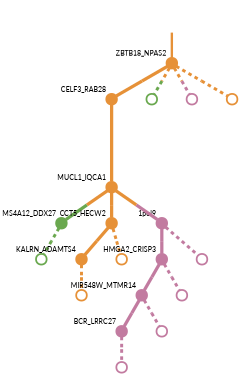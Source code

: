 strict digraph  {
graph[splines=false]; nodesep=0.7; rankdir=TB; ranksep=0.6; forcelabels=true; dpi=600; size=2.5;
0 [color="#e69138ff", fillcolor="#e69138ff", fixedsize=true, fontname=Lato, fontsize="12pt", height="0.25", label="", penwidth=3, shape=circle, style=filled, xlabel=ZBTB18_NPAS2];
3 [color="#e69138ff", fillcolor="#e69138ff", fixedsize=true, fontname=Lato, fontsize="12pt", height="0.25", label="", penwidth=3, shape=circle, style=filled, xlabel=CELF3_RAB28];
10 [color="#6aa84fff", fillcolor="#6aa84fff", fixedsize=true, fontname=Lato, fontsize="12pt", height="0.25", label="", penwidth=3, shape=circle, style=solid, xlabel=""];
12 [color="#c27ba0ff", fillcolor="#c27ba0ff", fixedsize=true, fontname=Lato, fontsize="12pt", height="0.25", label="", penwidth=3, shape=circle, style=solid, xlabel=""];
17 [color="#e69138ff", fillcolor="#e69138ff", fixedsize=true, fontname=Lato, fontsize="12pt", height="0.25", label="", penwidth=3, shape=circle, style=solid, xlabel=""];
1 [color="#e69138ff", fillcolor="#e69138ff", fixedsize=true, fontname=Lato, fontsize="12pt", height="0.25", label="", penwidth=3, shape=circle, style=filled, xlabel=MUCL1_IQCA1];
2 [color="#6aa84fff", fillcolor="#6aa84fff", fixedsize=true, fontname=Lato, fontsize="12pt", height="0.25", label="", penwidth=3, shape=circle, style=filled, xlabel=MS4A12_DDX27];
4 [color="#e69138ff", fillcolor="#e69138ff", fixedsize=true, fontname=Lato, fontsize="12pt", height="0.25", label="", penwidth=3, shape=circle, style=filled, xlabel=CCT5_HECW2];
9 [color="#c27ba0ff", fillcolor="#c27ba0ff", fixedsize=true, fontname=Lato, fontsize="12pt", height="0.25", label="", penwidth=3, shape=circle, style=filled, xlabel="1pol9"];
11 [color="#6aa84fff", fillcolor="#6aa84fff", fixedsize=true, fontname=Lato, fontsize="12pt", height="0.25", label="", penwidth=3, shape=circle, style=solid, xlabel=""];
6 [color="#e69138ff", fillcolor="#e69138ff", fixedsize=true, fontname=Lato, fontsize="12pt", height="0.25", label="", penwidth=3, shape=circle, style=filled, xlabel=KALRN_ADAMTS4];
18 [color="#e69138ff", fillcolor="#e69138ff", fixedsize=true, fontname=Lato, fontsize="12pt", height="0.25", label="", penwidth=3, shape=circle, style=solid, xlabel=""];
5 [color="#c27ba0ff", fillcolor="#c27ba0ff", fixedsize=true, fontname=Lato, fontsize="12pt", height="0.25", label="", penwidth=3, shape=circle, style=filled, xlabel=BCR_LRRC27];
14 [color="#c27ba0ff", fillcolor="#c27ba0ff", fixedsize=true, fontname=Lato, fontsize="12pt", height="0.25", label="", penwidth=3, shape=circle, style=solid, xlabel=""];
19 [color="#e69138ff", fillcolor="#e69138ff", fixedsize=true, fontname=Lato, fontsize="12pt", height="0.25", label="", penwidth=3, shape=circle, style=solid, xlabel=""];
7 [color="#c27ba0ff", fillcolor="#c27ba0ff", fixedsize=true, fontname=Lato, fontsize="12pt", height="0.25", label="", penwidth=3, shape=circle, style=filled, xlabel=HMGA2_CRISP3];
8 [color="#c27ba0ff", fillcolor="#c27ba0ff", fixedsize=true, fontname=Lato, fontsize="12pt", height="0.25", label="", penwidth=3, shape=circle, style=filled, xlabel=MIR548W_MTMR14];
15 [color="#c27ba0ff", fillcolor="#c27ba0ff", fixedsize=true, fontname=Lato, fontsize="12pt", height="0.25", label="", penwidth=3, shape=circle, style=solid, xlabel=""];
16 [color="#c27ba0ff", fillcolor="#c27ba0ff", fixedsize=true, fontname=Lato, fontsize="12pt", height="0.25", label="", penwidth=3, shape=circle, style=solid, xlabel=""];
13 [color="#c27ba0ff", fillcolor="#c27ba0ff", fixedsize=true, fontname=Lato, fontsize="12pt", height="0.25", label="", penwidth=3, shape=circle, style=solid, xlabel=""];
normal [label="", penwidth=3, style=invis, xlabel=ZBTB18_NPAS2];
0 -> 3  [arrowsize=0, color="#e69138ff;0.5:#e69138ff", minlen="1.7636363506317139", penwidth="5.5", style=solid];
0 -> 10  [arrowsize=0, color="#e69138ff;0.5:#6aa84fff", minlen="1.1090909242630005", penwidth=5, style=dashed];
0 -> 12  [arrowsize=0, color="#e69138ff;0.5:#c27ba0ff", minlen="1.1090909242630005", penwidth=5, style=dashed];
0 -> 17  [arrowsize=0, color="#e69138ff;0.5:#e69138ff", minlen="1.1090909242630005", penwidth=5, style=dashed];
3 -> 1  [arrowsize=0, color="#e69138ff;0.5:#e69138ff", minlen="3.0", penwidth="5.5", style=solid];
1 -> 2  [arrowsize=0, color="#e69138ff;0.5:#6aa84fff", minlen="1.8000000715255737", penwidth="5.5", style=solid];
1 -> 4  [arrowsize=0, color="#e69138ff;0.5:#e69138ff", minlen="1.545454502105713", penwidth="5.5", style=solid];
1 -> 9  [arrowsize=0, color="#e69138ff;0.5:#c27ba0ff", minlen="1.1090909242630005", penwidth="5.5", style=solid];
2 -> 11  [arrowsize=0, color="#6aa84fff;0.5:#6aa84fff", minlen="1.1090909242630005", penwidth=5, style=dashed];
4 -> 6  [arrowsize=0, color="#e69138ff;0.5:#e69138ff", minlen="1.218181848526001", penwidth="5.5", style=solid];
4 -> 18  [arrowsize=0, color="#e69138ff;0.5:#e69138ff", minlen="1.1090909242630005", penwidth=5, style=dashed];
9 -> 7  [arrowsize=0, color="#c27ba0ff;0.5:#c27ba0ff", minlen="1.218181848526001", penwidth="5.5", style=solid];
9 -> 13  [arrowsize=0, color="#c27ba0ff;0.5:#c27ba0ff", minlen="1.1090909242630005", penwidth=5, style=dashed];
6 -> 19  [arrowsize=0, color="#e69138ff;0.5:#e69138ff", minlen="1.1090909242630005", penwidth=5, style=dashed];
5 -> 14  [arrowsize=0, color="#c27ba0ff;0.5:#c27ba0ff", minlen="1.1090909242630005", penwidth=5, style=dashed];
7 -> 8  [arrowsize=0, color="#c27ba0ff;0.5:#c27ba0ff", minlen="1.218181848526001", penwidth="5.5", style=solid];
7 -> 15  [arrowsize=0, color="#c27ba0ff;0.5:#c27ba0ff", minlen="1.1090909242630005", penwidth=5, style=dashed];
8 -> 5  [arrowsize=0, color="#c27ba0ff;0.5:#c27ba0ff", minlen="1.3272727727890015", penwidth="5.5", style=solid];
8 -> 16  [arrowsize=0, color="#c27ba0ff;0.5:#c27ba0ff", minlen="1.1090909242630005", penwidth=5, style=dashed];
normal -> 0  [arrowsize=0, color="#e69138ff", label="", penwidth=4, style=solid];
}
